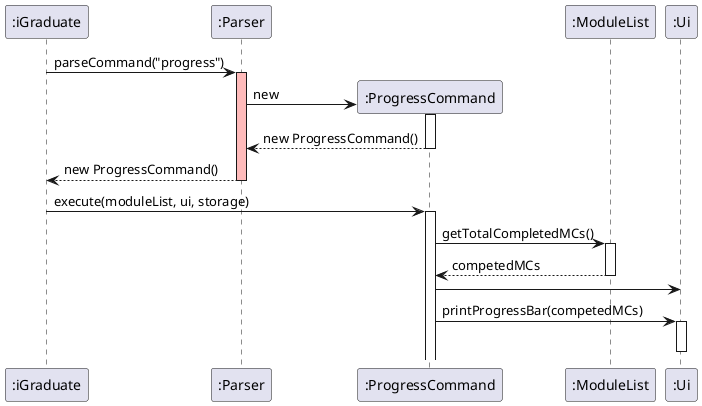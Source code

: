 @startuml
participant ":iGraduate" as iGraduate
participant ":Parser" as Parser
participant ":ProgressCommand" as ProgressCommand
participant ":ModuleList" as ModuleList
participant ":Ui" as Ui

iGraduate -> Parser: parseCommand("progress")
activate Parser #FFBBBB

create ProgressCommand
Parser -> ProgressCommand: new
activate ProgressCommand
ProgressCommand --> Parser: new ProgressCommand()
deactivate ProgressCommand

Parser --> iGraduate: new ProgressCommand()
deactivate Parser

iGraduate -> ProgressCommand: execute(moduleList, ui, storage)
activate ProgressCommand

ProgressCommand -> ModuleList: getTotalCompletedMCs()
activate ModuleList
ModuleList --> ProgressCommand: competedMCs
deactivate ModuleList

ProgressCommand -> Ui
ProgressCommand -> Ui: printProgressBar(competedMCs)
activate Ui
deactivate Ui



@enduml